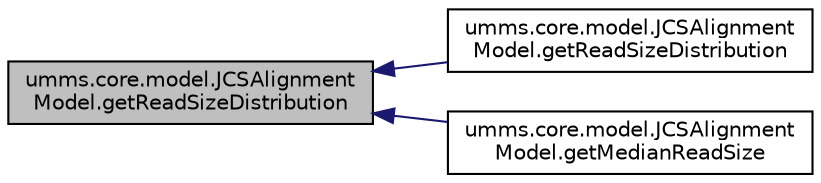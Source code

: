 digraph "umms.core.model.JCSAlignmentModel.getReadSizeDistribution"
{
  edge [fontname="Helvetica",fontsize="10",labelfontname="Helvetica",labelfontsize="10"];
  node [fontname="Helvetica",fontsize="10",shape=record];
  rankdir="LR";
  Node1 [label="umms.core.model.JCSAlignment\lModel.getReadSizeDistribution",height=0.2,width=0.4,color="black", fillcolor="grey75", style="filled" fontcolor="black"];
  Node1 -> Node2 [dir="back",color="midnightblue",fontsize="10",style="solid"];
  Node2 [label="umms.core.model.JCSAlignment\lModel.getReadSizeDistribution",height=0.2,width=0.4,color="black", fillcolor="white", style="filled",URL="$classumms_1_1core_1_1model_1_1_j_c_s_alignment_model.html#a70d056fd6cb8a81c5181ec60dfba73eb"];
  Node1 -> Node3 [dir="back",color="midnightblue",fontsize="10",style="solid"];
  Node3 [label="umms.core.model.JCSAlignment\lModel.getMedianReadSize",height=0.2,width=0.4,color="black", fillcolor="white", style="filled",URL="$classumms_1_1core_1_1model_1_1_j_c_s_alignment_model.html#a971bf016be8fd846385d0bcf0fe38402"];
}
